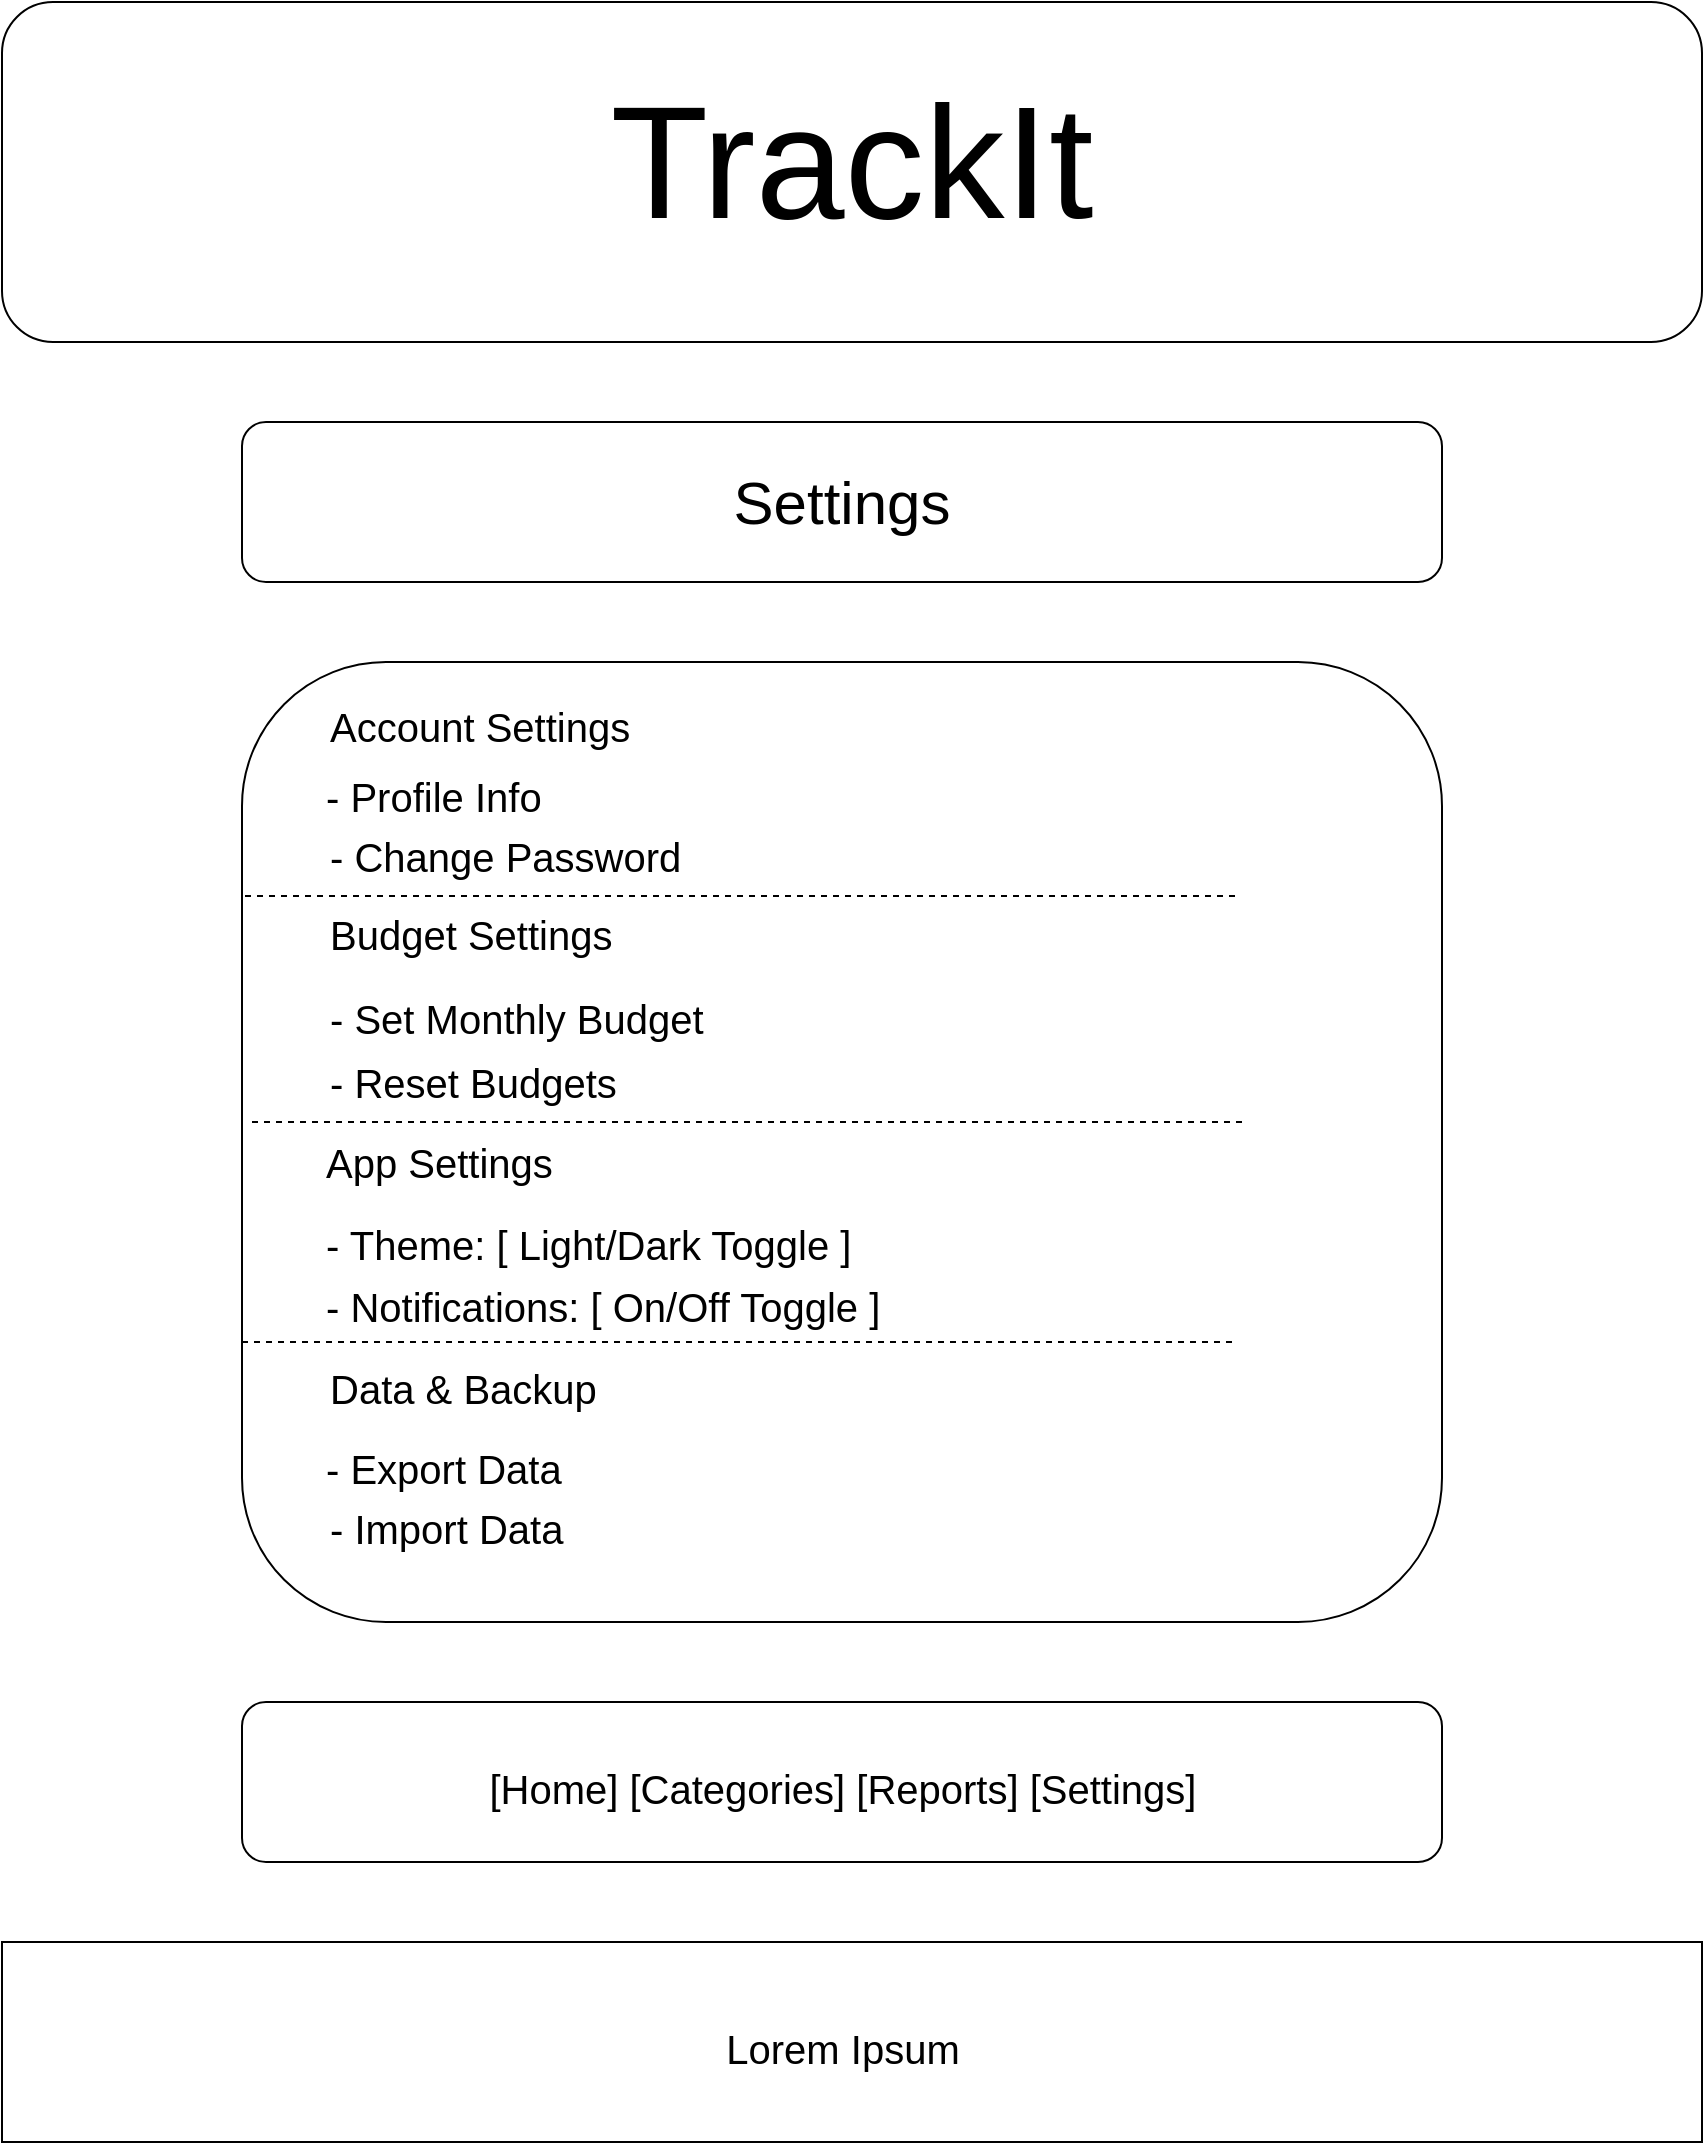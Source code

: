 <mxfile version="24.7.17">
  <diagram name="Page-1" id="jK7n46EXfo5vjFRe15ZI">
    <mxGraphModel dx="1569" dy="1183" grid="1" gridSize="10" guides="1" tooltips="1" connect="1" arrows="1" fold="1" page="1" pageScale="1" pageWidth="850" pageHeight="1100" math="0" shadow="0">
      <root>
        <mxCell id="0" />
        <mxCell id="1" parent="0" />
        <mxCell id="1thsdmalfQrSm77q3Mwa-1" value="" style="rounded=1;whiteSpace=wrap;html=1;" vertex="1" parent="1">
          <mxGeometry y="30" width="850" height="170" as="geometry" />
        </mxCell>
        <mxCell id="1thsdmalfQrSm77q3Mwa-2" value="" style="rounded=1;whiteSpace=wrap;html=1;" vertex="1" parent="1">
          <mxGeometry x="120" y="240" width="600" height="80" as="geometry" />
        </mxCell>
        <mxCell id="1thsdmalfQrSm77q3Mwa-3" value="" style="rounded=1;whiteSpace=wrap;html=1;" vertex="1" parent="1">
          <mxGeometry x="120" y="360" width="600" height="480" as="geometry" />
        </mxCell>
        <mxCell id="1thsdmalfQrSm77q3Mwa-4" value="" style="rounded=1;whiteSpace=wrap;html=1;" vertex="1" parent="1">
          <mxGeometry x="120" y="880" width="600" height="80" as="geometry" />
        </mxCell>
        <mxCell id="1thsdmalfQrSm77q3Mwa-5" value="" style="rounded=0;whiteSpace=wrap;html=1;" vertex="1" parent="1">
          <mxGeometry y="1000" width="850" height="100" as="geometry" />
        </mxCell>
        <mxCell id="1thsdmalfQrSm77q3Mwa-6" value="&lt;font style=&quot;font-size: 80px;&quot;&gt;TrackIt&lt;/font&gt;" style="text;strokeColor=none;align=center;fillColor=none;html=1;verticalAlign=middle;whiteSpace=wrap;rounded=0;" vertex="1" parent="1">
          <mxGeometry x="255" y="80" width="340" height="60" as="geometry" />
        </mxCell>
        <mxCell id="1thsdmalfQrSm77q3Mwa-7" value="&lt;font style=&quot;font-size: 30px;&quot;&gt;Settings&lt;/font&gt;" style="text;strokeColor=none;align=center;fillColor=none;html=1;verticalAlign=middle;whiteSpace=wrap;rounded=0;fontSize=30;" vertex="1" parent="1">
          <mxGeometry x="130" y="250" width="580" height="60" as="geometry" />
        </mxCell>
        <mxCell id="1thsdmalfQrSm77q3Mwa-13" value="&lt;span style=&quot;font-size: 20px;&quot;&gt;[Home] [Categories]&amp;nbsp;&lt;/span&gt;&lt;span style=&quot;font-size: 20px;&quot;&gt;[Reports]&amp;nbsp;&lt;/span&gt;&lt;span style=&quot;font-size: 20px;&quot;&gt;[Settings]&lt;/span&gt;" style="text;strokeColor=none;align=center;fillColor=none;html=1;verticalAlign=middle;whiteSpace=wrap;rounded=0;fontSize=30;" vertex="1" parent="1">
          <mxGeometry x="172.5" y="885" width="495" height="70" as="geometry" />
        </mxCell>
        <mxCell id="1thsdmalfQrSm77q3Mwa-14" value="&lt;span style=&quot;font-size: 20px;&quot;&gt;Lorem Ipsum&lt;/span&gt;" style="text;strokeColor=none;align=center;fillColor=none;html=1;verticalAlign=middle;whiteSpace=wrap;rounded=0;fontSize=30;" vertex="1" parent="1">
          <mxGeometry x="172.5" y="1015" width="495" height="70" as="geometry" />
        </mxCell>
        <mxCell id="1thsdmalfQrSm77q3Mwa-15" value="&lt;blockquote style=&quot;margin: 0 0 0 40px; border: none; padding: 0px;&quot;&gt;&lt;span style=&quot;font-size: 20px;&quot;&gt;Account Settings&lt;/span&gt;&lt;/blockquote&gt;" style="text;strokeColor=none;align=left;fillColor=none;html=1;verticalAlign=middle;whiteSpace=wrap;rounded=0;fontSize=30;" vertex="1" parent="1">
          <mxGeometry x="121.5" y="369" width="495" height="40" as="geometry" />
        </mxCell>
        <mxCell id="1thsdmalfQrSm77q3Mwa-16" value="&lt;blockquote style=&quot;margin: 0 0 0 40px; border: none; padding: 0px;&quot;&gt;&lt;span style=&quot;font-size: 20px;&quot;&gt;- Profile Info&lt;/span&gt;&lt;/blockquote&gt;" style="text;strokeColor=none;align=left;fillColor=none;html=1;verticalAlign=middle;whiteSpace=wrap;rounded=0;fontSize=30;" vertex="1" parent="1">
          <mxGeometry x="120" y="409" width="495" height="30" as="geometry" />
        </mxCell>
        <mxCell id="1thsdmalfQrSm77q3Mwa-17" value="&lt;blockquote style=&quot;margin: 0 0 0 40px; border: none; padding: 0px;&quot;&gt;&lt;span style=&quot;font-size: 20px;&quot;&gt;- Change Password&lt;/span&gt;&lt;/blockquote&gt;" style="text;strokeColor=none;align=left;fillColor=none;html=1;verticalAlign=middle;whiteSpace=wrap;rounded=0;fontSize=30;" vertex="1" parent="1">
          <mxGeometry x="121.5" y="439" width="495" height="30" as="geometry" />
        </mxCell>
        <mxCell id="1thsdmalfQrSm77q3Mwa-18" value="&lt;blockquote style=&quot;margin: 0 0 0 40px; border: none; padding: 0px;&quot;&gt;&lt;span style=&quot;font-size: 20px;&quot;&gt;Budget Settings&lt;/span&gt;&lt;/blockquote&gt;" style="text;strokeColor=none;align=left;fillColor=none;html=1;verticalAlign=middle;whiteSpace=wrap;rounded=0;fontSize=30;" vertex="1" parent="1">
          <mxGeometry x="121.5" y="468" width="495" height="50" as="geometry" />
        </mxCell>
        <mxCell id="1thsdmalfQrSm77q3Mwa-19" value="&lt;blockquote style=&quot;margin: 0 0 0 40px; border: none; padding: 0px;&quot;&gt;&lt;span style=&quot;font-size: 20px;&quot;&gt;- Set Monthly Budget&lt;/span&gt;&lt;/blockquote&gt;" style="text;strokeColor=none;align=left;fillColor=none;html=1;verticalAlign=middle;whiteSpace=wrap;rounded=0;fontSize=30;" vertex="1" parent="1">
          <mxGeometry x="121.5" y="520" width="495" height="30" as="geometry" />
        </mxCell>
        <mxCell id="1thsdmalfQrSm77q3Mwa-20" value="&lt;blockquote style=&quot;margin: 0 0 0 40px; border: none; padding: 0px;&quot;&gt;&lt;span style=&quot;font-size: 20px;&quot;&gt;- Reset Budgets&lt;/span&gt;&lt;/blockquote&gt;" style="text;strokeColor=none;align=left;fillColor=none;html=1;verticalAlign=middle;whiteSpace=wrap;rounded=0;fontSize=30;" vertex="1" parent="1">
          <mxGeometry x="121.5" y="552" width="495" height="30" as="geometry" />
        </mxCell>
        <mxCell id="1thsdmalfQrSm77q3Mwa-22" value="&lt;blockquote style=&quot;margin: 0 0 0 40px; border: none; padding: 0px;&quot;&gt;&lt;span style=&quot;font-size: 20px;&quot;&gt;App Settings&lt;/span&gt;&lt;/blockquote&gt;" style="text;strokeColor=none;align=left;fillColor=none;html=1;verticalAlign=middle;whiteSpace=wrap;rounded=0;fontSize=30;" vertex="1" parent="1">
          <mxGeometry x="120" y="582" width="495" height="50" as="geometry" />
        </mxCell>
        <mxCell id="1thsdmalfQrSm77q3Mwa-23" value="&lt;blockquote style=&quot;margin: 0 0 0 40px; border: none; padding: 0px;&quot;&gt;&lt;span style=&quot;font-size: 20px;&quot;&gt;- Theme: [ Light/Dark Toggle ]&lt;/span&gt;&lt;/blockquote&gt;" style="text;strokeColor=none;align=left;fillColor=none;html=1;verticalAlign=middle;whiteSpace=wrap;rounded=0;fontSize=30;" vertex="1" parent="1">
          <mxGeometry x="120" y="633" width="495" height="30" as="geometry" />
        </mxCell>
        <mxCell id="1thsdmalfQrSm77q3Mwa-24" value="&lt;blockquote style=&quot;margin: 0 0 0 40px; border: none; padding: 0px;&quot;&gt;&lt;span style=&quot;font-size: 20px;&quot;&gt;- Notifications: [ On/Off Toggle ]&lt;/span&gt;&lt;/blockquote&gt;" style="text;strokeColor=none;align=left;fillColor=none;html=1;verticalAlign=middle;whiteSpace=wrap;rounded=0;fontSize=30;" vertex="1" parent="1">
          <mxGeometry x="120" y="664" width="495" height="30" as="geometry" />
        </mxCell>
        <mxCell id="1thsdmalfQrSm77q3Mwa-25" value="&lt;blockquote style=&quot;margin: 0 0 0 40px; border: none; padding: 0px;&quot;&gt;&lt;span style=&quot;font-size: 20px;&quot;&gt;Data &amp;amp; Backup&lt;/span&gt;&lt;/blockquote&gt;" style="text;strokeColor=none;align=left;fillColor=none;html=1;verticalAlign=middle;whiteSpace=wrap;rounded=0;fontSize=30;" vertex="1" parent="1">
          <mxGeometry x="121.5" y="695" width="495" height="50" as="geometry" />
        </mxCell>
        <mxCell id="1thsdmalfQrSm77q3Mwa-26" value="&lt;blockquote style=&quot;margin: 0 0 0 40px; border: none; padding: 0px;&quot;&gt;&lt;span style=&quot;font-size: 20px;&quot;&gt;- Export Data&lt;/span&gt;&lt;/blockquote&gt;" style="text;strokeColor=none;align=left;fillColor=none;html=1;verticalAlign=middle;whiteSpace=wrap;rounded=0;fontSize=30;" vertex="1" parent="1">
          <mxGeometry x="120" y="745" width="495" height="30" as="geometry" />
        </mxCell>
        <mxCell id="1thsdmalfQrSm77q3Mwa-28" value="&lt;blockquote style=&quot;margin: 0 0 0 40px; border: none; padding: 0px;&quot;&gt;&lt;span style=&quot;font-size: 20px;&quot;&gt;- Import Data&lt;/span&gt;&lt;/blockquote&gt;" style="text;strokeColor=none;align=left;fillColor=none;html=1;verticalAlign=middle;whiteSpace=wrap;rounded=0;fontSize=30;" vertex="1" parent="1">
          <mxGeometry x="121.5" y="775" width="495" height="30" as="geometry" />
        </mxCell>
        <mxCell id="1thsdmalfQrSm77q3Mwa-29" value="" style="endArrow=none;dashed=1;html=1;rounded=0;exitX=0;exitY=0;exitDx=0;exitDy=0;entryX=1;entryY=0;entryDx=0;entryDy=0;" edge="1" parent="1">
          <mxGeometry width="50" height="50" relative="1" as="geometry">
            <mxPoint x="121.5" y="477.0" as="sourcePoint" />
            <mxPoint x="616.5" y="477.0" as="targetPoint" />
          </mxGeometry>
        </mxCell>
        <mxCell id="1thsdmalfQrSm77q3Mwa-30" value="" style="endArrow=none;dashed=1;html=1;rounded=0;exitX=0;exitY=0;exitDx=0;exitDy=0;entryX=1;entryY=0;entryDx=0;entryDy=0;" edge="1" parent="1">
          <mxGeometry width="50" height="50" relative="1" as="geometry">
            <mxPoint x="125" y="590" as="sourcePoint" />
            <mxPoint x="620" y="590" as="targetPoint" />
          </mxGeometry>
        </mxCell>
        <mxCell id="1thsdmalfQrSm77q3Mwa-31" value="" style="endArrow=none;dashed=1;html=1;rounded=0;exitX=0;exitY=0;exitDx=0;exitDy=0;entryX=1;entryY=0;entryDx=0;entryDy=0;" edge="1" parent="1">
          <mxGeometry width="50" height="50" relative="1" as="geometry">
            <mxPoint x="120.0" y="700.0" as="sourcePoint" />
            <mxPoint x="615" y="700.0" as="targetPoint" />
            <Array as="points">
              <mxPoint x="368.5" y="700" />
            </Array>
          </mxGeometry>
        </mxCell>
      </root>
    </mxGraphModel>
  </diagram>
</mxfile>
